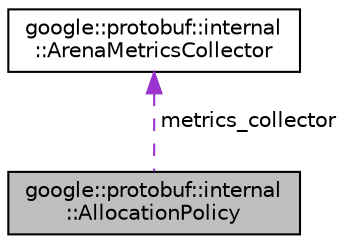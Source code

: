 digraph "google::protobuf::internal::AllocationPolicy"
{
 // LATEX_PDF_SIZE
  edge [fontname="Helvetica",fontsize="10",labelfontname="Helvetica",labelfontsize="10"];
  node [fontname="Helvetica",fontsize="10",shape=record];
  Node1 [label="google::protobuf::internal\l::AllocationPolicy",height=0.2,width=0.4,color="black", fillcolor="grey75", style="filled", fontcolor="black",tooltip=" "];
  Node2 -> Node1 [dir="back",color="darkorchid3",fontsize="10",style="dashed",label=" metrics_collector" ,fontname="Helvetica"];
  Node2 [label="google::protobuf::internal\l::ArenaMetricsCollector",height=0.2,width=0.4,color="black", fillcolor="white", style="filled",URL="$classgoogle_1_1protobuf_1_1internal_1_1ArenaMetricsCollector.html",tooltip=" "];
}
